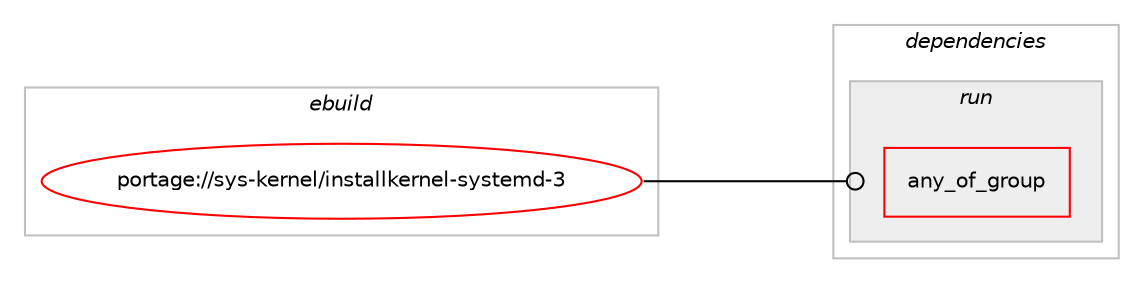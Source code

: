 digraph prolog {

# *************
# Graph options
# *************

newrank=true;
concentrate=true;
compound=true;
graph [rankdir=LR,fontname=Helvetica,fontsize=10,ranksep=1.5];#, ranksep=2.5, nodesep=0.2];
edge  [arrowhead=vee];
node  [fontname=Helvetica,fontsize=10];

# **********
# The ebuild
# **********

subgraph cluster_leftcol {
color=gray;
rank=same;
label=<<i>ebuild</i>>;
id [label="portage://sys-kernel/installkernel-systemd-3", color=red, width=4, href="../sys-kernel/installkernel-systemd-3.svg"];
}

# ****************
# The dependencies
# ****************

subgraph cluster_midcol {
color=gray;
label=<<i>dependencies</i>>;
subgraph cluster_compile {
fillcolor="#eeeeee";
style=filled;
label=<<i>compile</i>>;
}
subgraph cluster_compileandrun {
fillcolor="#eeeeee";
style=filled;
label=<<i>compile and run</i>>;
}
subgraph cluster_run {
fillcolor="#eeeeee";
style=filled;
label=<<i>run</i>>;
subgraph any210 {
dependency24163 [label=<<TABLE BORDER="0" CELLBORDER="1" CELLSPACING="0" CELLPADDING="4"><TR><TD CELLPADDING="10">any_of_group</TD></TR></TABLE>>, shape=none, color=red];# *** BEGIN UNKNOWN DEPENDENCY TYPE (TODO) ***
# dependency24163 -> package_dependency(portage://sys-kernel/installkernel-systemd-3,run,no,sys-apps,systemd,none,[,,],[],[use(enable(kernel-install),negative)])
# *** END UNKNOWN DEPENDENCY TYPE (TODO) ***

# *** BEGIN UNKNOWN DEPENDENCY TYPE (TODO) ***
# dependency24163 -> package_dependency(portage://sys-kernel/installkernel-systemd-3,run,no,sys-apps,systemd-utils,none,[,,],[],[use(enable(kernel-install),negative)])
# *** END UNKNOWN DEPENDENCY TYPE (TODO) ***

}
id:e -> dependency24163:w [weight=20,style="solid",arrowhead="odot"];
# *** BEGIN UNKNOWN DEPENDENCY TYPE (TODO) ***
# id -> package_dependency(portage://sys-kernel/installkernel-systemd-3,run,weak,sys-kernel,installkernel,none,[,,],[],[])
# *** END UNKNOWN DEPENDENCY TYPE (TODO) ***

}
}

# **************
# The candidates
# **************

subgraph cluster_choices {
rank=same;
color=gray;
label=<<i>candidates</i>>;

}

}
